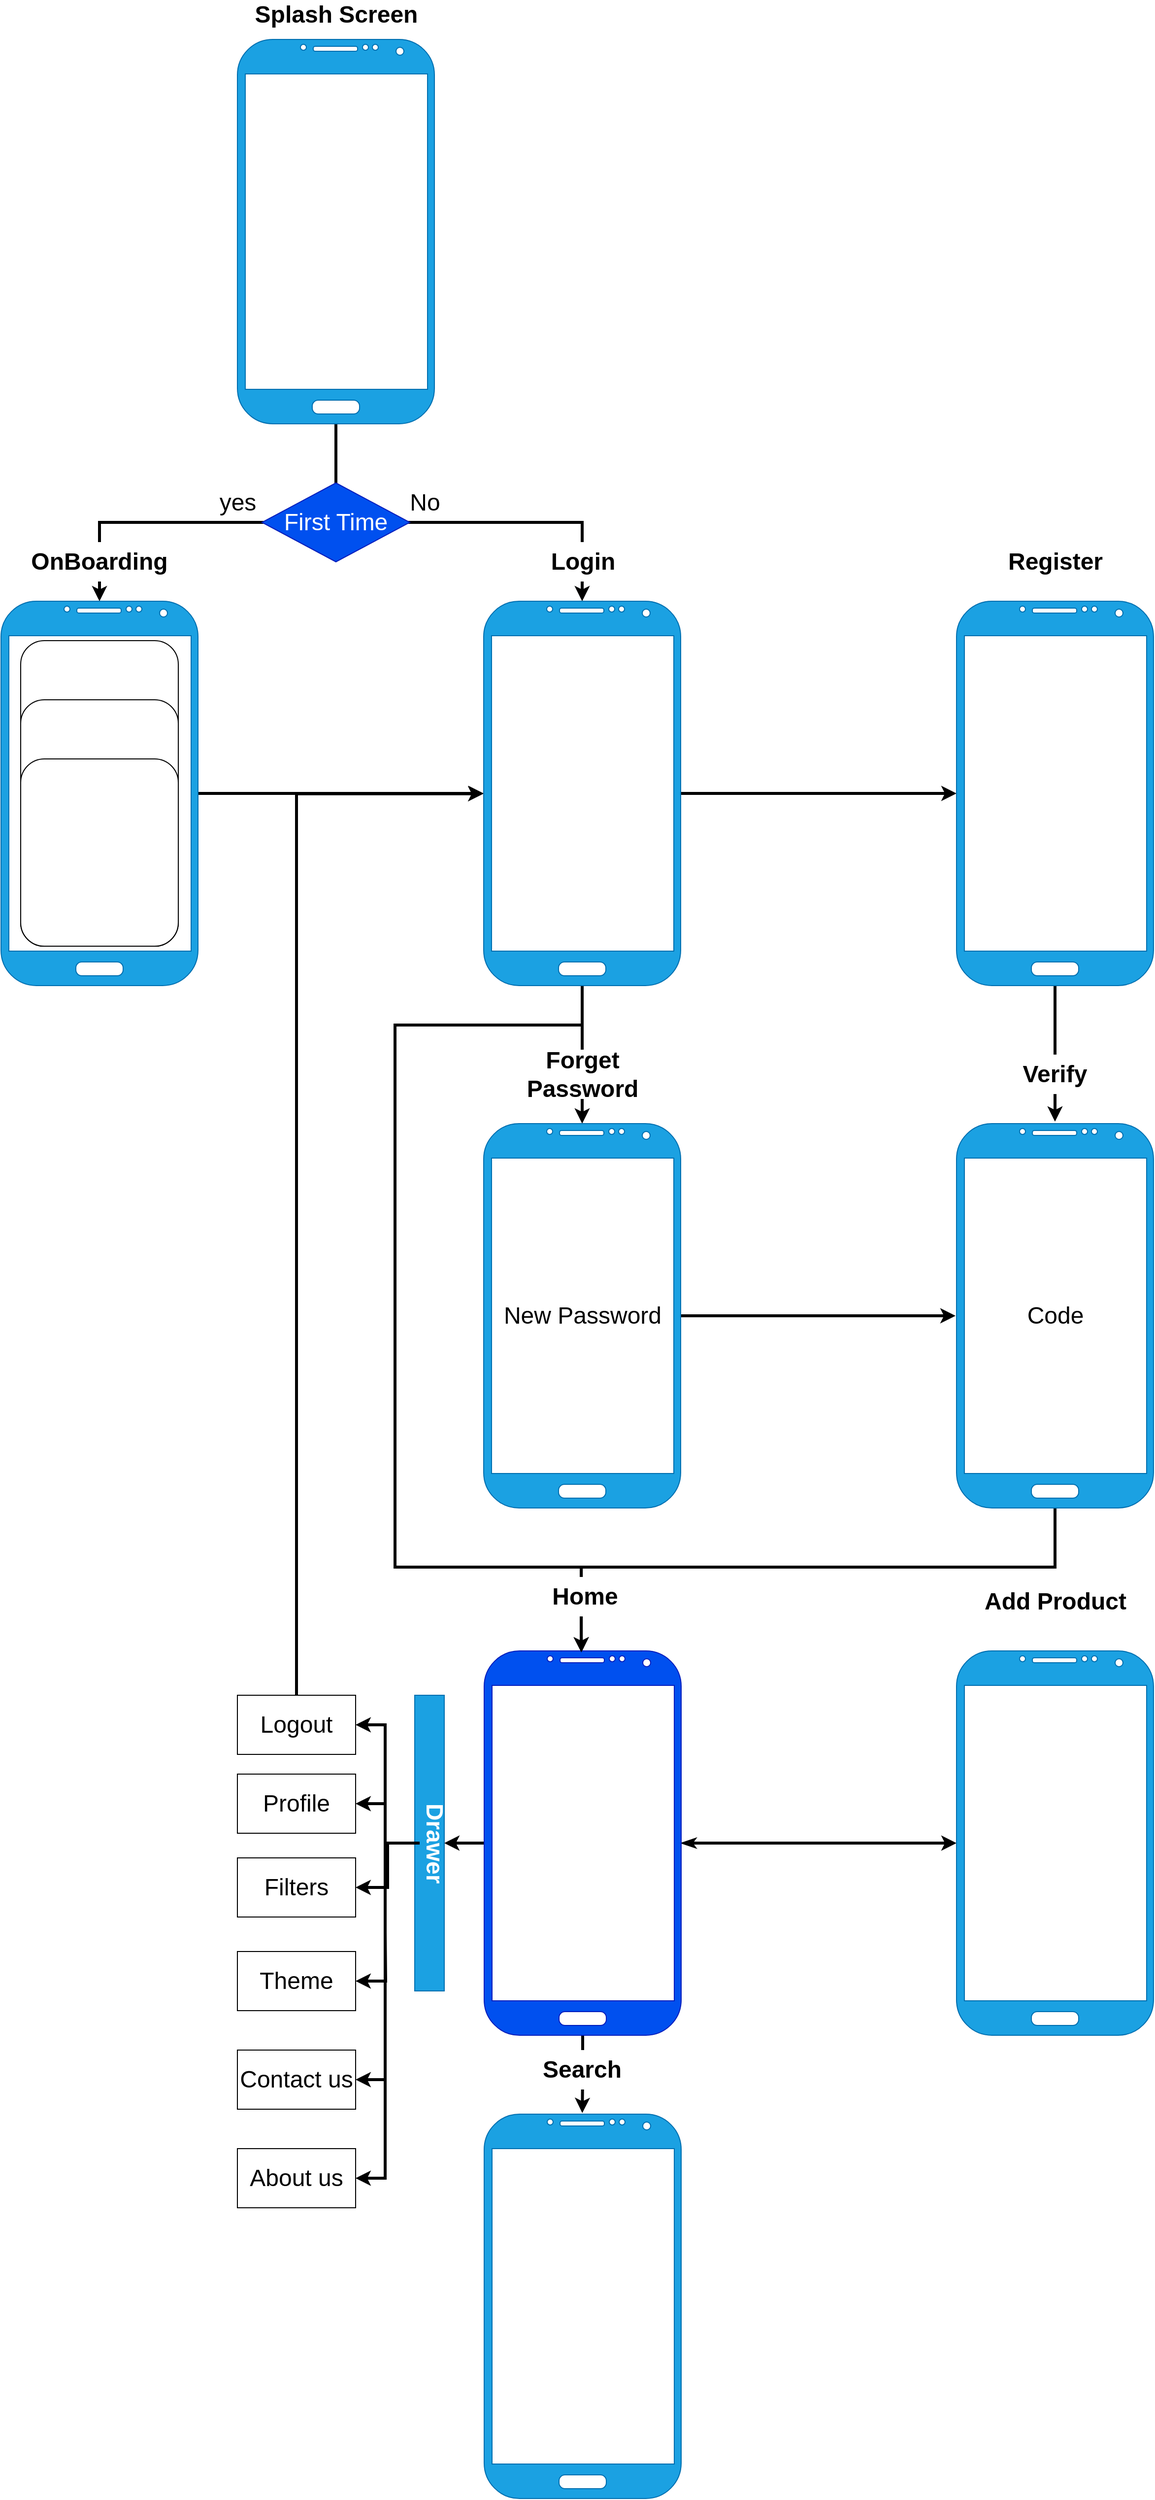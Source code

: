<mxfile version="15.8.4" type="device"><diagram id="EtVjEJ-b4gVne_3pj-c3" name="Page-1"><mxGraphModel dx="1734" dy="3046" grid="1" gridSize="10" guides="1" tooltips="1" connect="1" arrows="1" fold="1" page="1" pageScale="1" pageWidth="1200" pageHeight="1920" math="0" shadow="0"><root><mxCell id="0"/><mxCell id="1" parent="0"/><mxCell id="OVq8gaDZEWCVUlRlbPW3-7" style="edgeStyle=orthogonalEdgeStyle;orthogonalLoop=1;jettySize=auto;html=1;fontSize=16;strokeWidth=3;rounded=0;" parent="1" source="OVq8gaDZEWCVUlRlbPW3-1" target="OVq8gaDZEWCVUlRlbPW3-6" edge="1"><mxGeometry relative="1" as="geometry"/></mxCell><mxCell id="R-u3Dufcoq6IWOHgADUn-44" value="" style="edgeStyle=orthogonalEdgeStyle;orthogonalLoop=1;jettySize=auto;html=1;fontSize=24;startArrow=classic;startFill=1;endArrow=none;endFill=0;strokeWidth=3;rounded=0;" parent="1" source="OVq8gaDZEWCVUlRlbPW3-1" target="R-u3Dufcoq6IWOHgADUn-43" edge="1"><mxGeometry relative="1" as="geometry"><Array as="points"><mxPoint x="110" y="-40"/><mxPoint x="350" y="-40"/></Array></mxGeometry></mxCell><mxCell id="OVq8gaDZEWCVUlRlbPW3-1" value="" style="verticalLabelPosition=bottom;verticalAlign=top;html=1;shadow=0;dashed=0;strokeWidth=1;shape=mxgraph.android.phone2;strokeColor=#006EAF;fillColor=#1ba1e2;fontColor=#ffffff;rounded=0;" parent="1" vertex="1"><mxGeometry x="10" y="40" width="200" height="390" as="geometry"/></mxCell><mxCell id="OVq8gaDZEWCVUlRlbPW3-3" value="" style="whiteSpace=wrap;html=1;fontSize=16;rounded=1;" parent="1" vertex="1"><mxGeometry x="30" y="80" width="160" height="310" as="geometry"/></mxCell><mxCell id="OVq8gaDZEWCVUlRlbPW3-4" value="" style="whiteSpace=wrap;html=1;fontSize=16;rounded=1;" parent="1" vertex="1"><mxGeometry x="30" y="140" width="160" height="250" as="geometry"/></mxCell><mxCell id="OVq8gaDZEWCVUlRlbPW3-5" value="" style="whiteSpace=wrap;html=1;fontSize=16;rounded=1;" parent="1" vertex="1"><mxGeometry x="30" y="200" width="160" height="190" as="geometry"/></mxCell><mxCell id="OVq8gaDZEWCVUlRlbPW3-10" style="edgeStyle=orthogonalEdgeStyle;orthogonalLoop=1;jettySize=auto;html=1;fontSize=16;strokeWidth=3;rounded=0;" parent="1" source="OVq8gaDZEWCVUlRlbPW3-6" target="OVq8gaDZEWCVUlRlbPW3-9" edge="1"><mxGeometry relative="1" as="geometry"/></mxCell><mxCell id="R-u3Dufcoq6IWOHgADUn-10" style="edgeStyle=orthogonalEdgeStyle;orthogonalLoop=1;jettySize=auto;html=1;entryX=0.5;entryY=0;entryDx=0;entryDy=0;entryPerimeter=0;fontSize=24;strokeWidth=3;rounded=0;" parent="1" source="OVq8gaDZEWCVUlRlbPW3-6" target="R-u3Dufcoq6IWOHgADUn-9" edge="1"><mxGeometry relative="1" as="geometry"/></mxCell><mxCell id="R-u3Dufcoq6IWOHgADUn-41" style="edgeStyle=orthogonalEdgeStyle;orthogonalLoop=1;jettySize=auto;html=1;fontSize=24;startArrow=none;startFill=0;endArrow=classic;endFill=1;strokeWidth=3;entryX=0.494;entryY=0.004;entryDx=0;entryDy=0;entryPerimeter=0;rounded=0;" parent="1" source="OVq8gaDZEWCVUlRlbPW3-6" target="OVq8gaDZEWCVUlRlbPW3-12" edge="1"><mxGeometry relative="1" as="geometry"><mxPoint x="600" y="1110" as="targetPoint"/><Array as="points"><mxPoint x="600" y="470"/><mxPoint x="410" y="470"/><mxPoint x="410" y="1020"/><mxPoint x="599" y="1020"/><mxPoint x="599" y="1090"/><mxPoint x="599" y="1090"/></Array></mxGeometry></mxCell><mxCell id="R-u3Dufcoq6IWOHgADUn-49" style="edgeStyle=orthogonalEdgeStyle;orthogonalLoop=1;jettySize=auto;html=1;fontSize=24;startArrow=classic;startFill=1;endArrow=none;endFill=0;strokeWidth=3;rounded=0;" parent="1" source="OVq8gaDZEWCVUlRlbPW3-6" edge="1"><mxGeometry relative="1" as="geometry"><mxPoint x="350" y="-140" as="targetPoint"/><Array as="points"><mxPoint x="600" y="-40"/><mxPoint x="350" y="-40"/></Array></mxGeometry></mxCell><mxCell id="OVq8gaDZEWCVUlRlbPW3-6" value="" style="verticalLabelPosition=bottom;verticalAlign=top;html=1;shadow=0;dashed=0;strokeWidth=1;shape=mxgraph.android.phone2;strokeColor=#006EAF;fillColor=#1ba1e2;fontColor=#ffffff;rounded=0;" parent="1" vertex="1"><mxGeometry x="500" y="40" width="200" height="390" as="geometry"/></mxCell><mxCell id="R-u3Dufcoq6IWOHgADUn-2" style="edgeStyle=orthogonalEdgeStyle;orthogonalLoop=1;jettySize=auto;html=1;strokeWidth=3;rounded=0;" parent="1" source="OVq8gaDZEWCVUlRlbPW3-9" edge="1"><mxGeometry relative="1" as="geometry"><mxPoint x="1080" y="568" as="targetPoint"/><Array as="points"><mxPoint x="1080" y="520"/><mxPoint x="1080" y="520"/></Array></mxGeometry></mxCell><mxCell id="OVq8gaDZEWCVUlRlbPW3-9" value="" style="verticalLabelPosition=bottom;verticalAlign=top;html=1;shadow=0;dashed=0;strokeWidth=1;shape=mxgraph.android.phone2;strokeColor=#006EAF;fillColor=#1ba1e2;fontColor=#ffffff;rounded=0;" parent="1" vertex="1"><mxGeometry x="980" y="40" width="200" height="390" as="geometry"/></mxCell><mxCell id="OVq8gaDZEWCVUlRlbPW3-11" value="&lt;font style=&quot;font-size: 24px&quot;&gt;&lt;b&gt;Register&lt;/b&gt;&lt;/font&gt;" style="text;html=1;align=center;verticalAlign=middle;resizable=0;points=[];autosize=1;strokeColor=none;fillColor=none;fontSize=16;rounded=0;" parent="1" vertex="1"><mxGeometry x="1025" y="-15" width="110" height="30" as="geometry"/></mxCell><mxCell id="OVq8gaDZEWCVUlRlbPW3-36" style="edgeStyle=orthogonalEdgeStyle;orthogonalLoop=1;jettySize=auto;html=1;fontSize=24;strokeWidth=3;startArrow=classicThin;startFill=0;rounded=0;" parent="1" source="OVq8gaDZEWCVUlRlbPW3-12" target="OVq8gaDZEWCVUlRlbPW3-34" edge="1"><mxGeometry relative="1" as="geometry"/></mxCell><mxCell id="R-u3Dufcoq6IWOHgADUn-24" value="" style="edgeStyle=orthogonalEdgeStyle;orthogonalLoop=1;jettySize=auto;html=1;fontSize=24;startArrow=none;startFill=0;strokeWidth=3;rounded=0;" parent="1" source="OVq8gaDZEWCVUlRlbPW3-12" target="R-u3Dufcoq6IWOHgADUn-23" edge="1"><mxGeometry relative="1" as="geometry"/></mxCell><mxCell id="R-u3Dufcoq6IWOHgADUn-39" style="edgeStyle=orthogonalEdgeStyle;orthogonalLoop=1;jettySize=auto;html=1;entryX=0.498;entryY=-0.003;entryDx=0;entryDy=0;entryPerimeter=0;fontSize=24;startArrow=none;startFill=0;endArrow=classic;endFill=1;strokeWidth=3;rounded=0;" parent="1" source="OVq8gaDZEWCVUlRlbPW3-12" target="R-u3Dufcoq6IWOHgADUn-35" edge="1"><mxGeometry relative="1" as="geometry"/></mxCell><mxCell id="OVq8gaDZEWCVUlRlbPW3-12" value="" style="verticalLabelPosition=bottom;verticalAlign=top;html=1;shadow=0;dashed=0;strokeWidth=1;shape=mxgraph.android.phone2;strokeColor=#001DBC;fillColor=#0050ef;fontColor=#ffffff;rounded=0;" parent="1" vertex="1"><mxGeometry x="500.5" y="1105" width="200" height="390" as="geometry"/></mxCell><mxCell id="OVq8gaDZEWCVUlRlbPW3-34" value="" style="verticalLabelPosition=bottom;verticalAlign=top;html=1;shadow=0;dashed=0;strokeWidth=1;shape=mxgraph.android.phone2;strokeColor=#006EAF;fillColor=#1ba1e2;fontColor=#ffffff;rounded=0;" parent="1" vertex="1"><mxGeometry x="980" y="1105" width="200" height="390" as="geometry"/></mxCell><mxCell id="OVq8gaDZEWCVUlRlbPW3-37" value="&lt;b&gt;Add Product&lt;/b&gt;" style="text;html=1;align=center;verticalAlign=middle;resizable=0;points=[];autosize=1;strokeColor=none;fillColor=none;fontSize=24;rounded=0;" parent="1" vertex="1"><mxGeometry x="1000" y="1040" width="160" height="30" as="geometry"/></mxCell><mxCell id="R-u3Dufcoq6IWOHgADUn-16" style="edgeStyle=orthogonalEdgeStyle;orthogonalLoop=1;jettySize=auto;html=1;entryX=0.493;entryY=0.004;entryDx=0;entryDy=0;entryPerimeter=0;fontSize=24;strokeWidth=3;rounded=0;" parent="1" source="R-u3Dufcoq6IWOHgADUn-1" target="OVq8gaDZEWCVUlRlbPW3-12" edge="1"><mxGeometry relative="1" as="geometry"><Array as="points"><mxPoint x="1080" y="1020"/><mxPoint x="599" y="1020"/></Array></mxGeometry></mxCell><mxCell id="R-u3Dufcoq6IWOHgADUn-1" value="" style="verticalLabelPosition=bottom;verticalAlign=top;html=1;shadow=0;dashed=0;strokeWidth=1;shape=mxgraph.android.phone2;strokeColor=#006EAF;fillColor=#1ba1e2;fontColor=#ffffff;rounded=0;" parent="1" vertex="1"><mxGeometry x="980" y="570" width="200" height="390" as="geometry"/></mxCell><mxCell id="R-u3Dufcoq6IWOHgADUn-3" value="&lt;font style=&quot;font-size: 24px&quot;&gt;&lt;b&gt;Verify&lt;/b&gt;&lt;/font&gt;" style="whiteSpace=wrap;html=1;strokeColor=none;rounded=0;" parent="1" vertex="1"><mxGeometry x="1030" y="500" width="100" height="40" as="geometry"/></mxCell><mxCell id="R-u3Dufcoq6IWOHgADUn-15" style="edgeStyle=orthogonalEdgeStyle;orthogonalLoop=1;jettySize=auto;html=1;entryX=-0.005;entryY=0.5;entryDx=0;entryDy=0;entryPerimeter=0;fontSize=24;strokeWidth=3;rounded=0;" parent="1" source="R-u3Dufcoq6IWOHgADUn-9" target="R-u3Dufcoq6IWOHgADUn-1" edge="1"><mxGeometry relative="1" as="geometry"/></mxCell><mxCell id="R-u3Dufcoq6IWOHgADUn-9" value="" style="verticalLabelPosition=bottom;verticalAlign=top;html=1;shadow=0;dashed=0;strokeWidth=1;shape=mxgraph.android.phone2;strokeColor=#006EAF;fillColor=#1ba1e2;fontColor=#ffffff;rounded=0;" parent="1" vertex="1"><mxGeometry x="500" y="570" width="200" height="390" as="geometry"/></mxCell><mxCell id="R-u3Dufcoq6IWOHgADUn-14" value="&lt;b&gt;Forget Password&lt;/b&gt;" style="whiteSpace=wrap;html=1;fontSize=24;strokeColor=none;rounded=0;" parent="1" vertex="1"><mxGeometry x="543" y="495" width="115" height="50" as="geometry"/></mxCell><mxCell id="R-u3Dufcoq6IWOHgADUn-17" value="&lt;b&gt;Home&lt;/b&gt;" style="whiteSpace=wrap;html=1;fontSize=24;strokeColor=none;rounded=0;" parent="1" vertex="1"><mxGeometry x="548" y="1030" width="110" height="40" as="geometry"/></mxCell><mxCell id="R-u3Dufcoq6IWOHgADUn-18" value="New Password" style="text;html=1;align=center;verticalAlign=middle;resizable=0;points=[];autosize=1;strokeColor=none;fillColor=none;fontSize=24;rounded=0;" parent="1" vertex="1"><mxGeometry x="510" y="750" width="180" height="30" as="geometry"/></mxCell><mxCell id="R-u3Dufcoq6IWOHgADUn-19" value="Code" style="text;html=1;align=center;verticalAlign=middle;resizable=0;points=[];autosize=1;strokeColor=none;fillColor=none;fontSize=24;rounded=0;" parent="1" vertex="1"><mxGeometry x="1045" y="750" width="70" height="30" as="geometry"/></mxCell><mxCell id="R-u3Dufcoq6IWOHgADUn-23" value="" style="whiteSpace=wrap;html=1;shadow=0;dashed=0;fontColor=#ffffff;verticalAlign=top;strokeColor=#006EAF;strokeWidth=1;fillColor=#1ba1e2;rounded=0;" parent="1" vertex="1"><mxGeometry x="430" y="1150" width="30" height="300" as="geometry"/></mxCell><mxCell id="R-u3Dufcoq6IWOHgADUn-30" style="edgeStyle=orthogonalEdgeStyle;orthogonalLoop=1;jettySize=auto;html=1;fontSize=24;startArrow=classic;startFill=1;strokeWidth=3;endArrow=none;endFill=0;rounded=0;" parent="1" source="R-u3Dufcoq6IWOHgADUn-25" target="R-u3Dufcoq6IWOHgADUn-23" edge="1"><mxGeometry relative="1" as="geometry"/></mxCell><mxCell id="R-u3Dufcoq6IWOHgADUn-25" value="Logout" style="whiteSpace=wrap;html=1;fontSize=24;rounded=0;" parent="1" vertex="1"><mxGeometry x="250" y="1150" width="120" height="60" as="geometry"/></mxCell><mxCell id="R-u3Dufcoq6IWOHgADUn-31" style="edgeStyle=orthogonalEdgeStyle;orthogonalLoop=1;jettySize=auto;html=1;entryX=0;entryY=0.5;entryDx=0;entryDy=0;fontSize=24;startArrow=classic;startFill=1;endArrow=none;endFill=0;strokeWidth=3;rounded=0;" parent="1" source="R-u3Dufcoq6IWOHgADUn-26" target="R-u3Dufcoq6IWOHgADUn-23" edge="1"><mxGeometry relative="1" as="geometry"/></mxCell><mxCell id="R-u3Dufcoq6IWOHgADUn-26" value="Profile" style="whiteSpace=wrap;html=1;fontSize=24;rounded=0;" parent="1" vertex="1"><mxGeometry x="250" y="1230" width="120" height="60" as="geometry"/></mxCell><mxCell id="R-u3Dufcoq6IWOHgADUn-32" style="edgeStyle=orthogonalEdgeStyle;orthogonalLoop=1;jettySize=auto;html=1;entryX=0;entryY=0.5;entryDx=0;entryDy=0;fontSize=24;startArrow=classic;startFill=1;endArrow=none;endFill=0;strokeWidth=3;rounded=0;" parent="1" source="R-u3Dufcoq6IWOHgADUn-28" target="R-u3Dufcoq6IWOHgADUn-23" edge="1"><mxGeometry relative="1" as="geometry"/></mxCell><mxCell id="R-u3Dufcoq6IWOHgADUn-28" value="Contact us" style="whiteSpace=wrap;html=1;fontSize=24;rounded=0;" parent="1" vertex="1"><mxGeometry x="250" y="1510" width="120" height="60" as="geometry"/></mxCell><mxCell id="R-u3Dufcoq6IWOHgADUn-33" style="edgeStyle=orthogonalEdgeStyle;orthogonalLoop=1;jettySize=auto;html=1;entryX=0;entryY=0.5;entryDx=0;entryDy=0;fontSize=24;startArrow=classic;startFill=1;endArrow=none;endFill=0;strokeWidth=3;rounded=0;" parent="1" source="R-u3Dufcoq6IWOHgADUn-29" target="R-u3Dufcoq6IWOHgADUn-23" edge="1"><mxGeometry relative="1" as="geometry"><Array as="points"><mxPoint x="310" y="1640"/><mxPoint x="400" y="1640"/><mxPoint x="400" y="1300"/></Array></mxGeometry></mxCell><mxCell id="R-u3Dufcoq6IWOHgADUn-57" style="edgeStyle=orthogonalEdgeStyle;orthogonalLoop=1;jettySize=auto;html=1;entryX=-0.002;entryY=0.501;entryDx=0;entryDy=0;entryPerimeter=0;fontSize=24;startArrow=none;startFill=0;endArrow=classic;endFill=1;strokeWidth=3;exitX=0.5;exitY=0;exitDx=0;exitDy=0;rounded=0;" parent="1" source="R-u3Dufcoq6IWOHgADUn-25" target="OVq8gaDZEWCVUlRlbPW3-6" edge="1"><mxGeometry relative="1" as="geometry"><Array as="points"><mxPoint x="310" y="235"/></Array></mxGeometry></mxCell><mxCell id="R-u3Dufcoq6IWOHgADUn-29" value="About us" style="whiteSpace=wrap;html=1;fontSize=24;rounded=0;" parent="1" vertex="1"><mxGeometry x="250" y="1610" width="120" height="60" as="geometry"/></mxCell><mxCell id="R-u3Dufcoq6IWOHgADUn-35" value="" style="verticalLabelPosition=bottom;verticalAlign=top;html=1;shadow=0;dashed=0;strokeWidth=1;shape=mxgraph.android.phone2;strokeColor=#006EAF;fillColor=#1ba1e2;fontColor=#ffffff;rounded=0;" parent="1" vertex="1"><mxGeometry x="500.5" y="1575" width="200" height="390" as="geometry"/></mxCell><mxCell id="R-u3Dufcoq6IWOHgADUn-40" value="&lt;b&gt;Search&lt;/b&gt;" style="whiteSpace=wrap;html=1;fontSize=24;strokeColor=none;rounded=0;" parent="1" vertex="1"><mxGeometry x="540" y="1510" width="120" height="40" as="geometry"/></mxCell><mxCell id="R-u3Dufcoq6IWOHgADUn-43" value="" style="verticalLabelPosition=bottom;verticalAlign=top;html=1;shadow=0;dashed=0;strokeWidth=1;shape=mxgraph.android.phone2;strokeColor=#006EAF;fillColor=#1ba1e2;fontColor=#ffffff;rounded=0;" parent="1" vertex="1"><mxGeometry x="250" y="-530" width="200" height="390" as="geometry"/></mxCell><mxCell id="R-u3Dufcoq6IWOHgADUn-45" value="&lt;b&gt;OnBoarding&lt;/b&gt;" style="whiteSpace=wrap;html=1;fontSize=24;strokeColor=none;rounded=0;" parent="1" vertex="1"><mxGeometry x="35" y="-20" width="150" height="40" as="geometry"/></mxCell><mxCell id="R-u3Dufcoq6IWOHgADUn-50" value="&lt;b&gt;Login&lt;/b&gt;" style="whiteSpace=wrap;html=1;fontSize=24;strokeColor=none;rounded=0;" parent="1" vertex="1"><mxGeometry x="540.5" y="-20" width="120" height="40" as="geometry"/></mxCell><mxCell id="R-u3Dufcoq6IWOHgADUn-52" value="&lt;b&gt;Splash Screen&lt;/b&gt;" style="text;html=1;align=center;verticalAlign=middle;resizable=0;points=[];autosize=1;strokeColor=none;fillColor=none;fontSize=24;rounded=0;" parent="1" vertex="1"><mxGeometry x="260" y="-570" width="180" height="30" as="geometry"/></mxCell><mxCell id="R-u3Dufcoq6IWOHgADUn-53" value="First Time" style="rhombus;whiteSpace=wrap;html=1;fontSize=24;rounded=0;fillColor=#0050ef;fontColor=#ffffff;strokeColor=#001DBC;" parent="1" vertex="1"><mxGeometry x="275" y="-80" width="150" height="80" as="geometry"/></mxCell><mxCell id="R-u3Dufcoq6IWOHgADUn-54" value="yes" style="text;html=1;align=center;verticalAlign=middle;resizable=0;points=[];autosize=1;strokeColor=none;fillColor=none;fontSize=24;rounded=0;" parent="1" vertex="1"><mxGeometry x="225" y="-75" width="50" height="30" as="geometry"/></mxCell><mxCell id="R-u3Dufcoq6IWOHgADUn-55" value="No" style="text;html=1;align=center;verticalAlign=middle;resizable=0;points=[];autosize=1;strokeColor=none;fillColor=none;fontSize=24;rounded=0;" parent="1" vertex="1"><mxGeometry x="415" y="-75" width="50" height="30" as="geometry"/></mxCell><mxCell id="mDZ7UN3XDrr17pYvwRcn-15" style="edgeStyle=orthogonalEdgeStyle;rounded=0;orthogonalLoop=1;jettySize=auto;html=1;fontSize=24;strokeWidth=3;endFill=0;endArrow=none;startFill=1;startArrow=classic;exitX=1;exitY=0.5;exitDx=0;exitDy=0;" edge="1" parent="1" source="mDZ7UN3XDrr17pYvwRcn-12" target="R-u3Dufcoq6IWOHgADUn-58"><mxGeometry relative="1" as="geometry"><mxPoint x="220" y="1410" as="targetPoint"/></mxGeometry></mxCell><mxCell id="R-u3Dufcoq6IWOHgADUn-58" value="&lt;b&gt;&lt;font color=&quot;#ffffff&quot;&gt;Drawer&lt;/font&gt;&lt;/b&gt;" style="text;html=1;align=center;verticalAlign=middle;resizable=0;points=[];autosize=1;strokeColor=none;fillColor=none;fontSize=24;rotation=90;rounded=0;" parent="1" vertex="1"><mxGeometry x="400" y="1285" width="100" height="30" as="geometry"/></mxCell><mxCell id="mDZ7UN3XDrr17pYvwRcn-12" value="Filters" style="whiteSpace=wrap;html=1;fontSize=24;rounded=0;" vertex="1" parent="1"><mxGeometry x="250" y="1315" width="120" height="60" as="geometry"/></mxCell><mxCell id="mDZ7UN3XDrr17pYvwRcn-22" style="edgeStyle=orthogonalEdgeStyle;rounded=0;orthogonalLoop=1;jettySize=auto;html=1;fontSize=24;strokeWidth=3;endFill=0;endArrow=none;startFill=1;startArrow=classic;exitX=1;exitY=0.5;exitDx=0;exitDy=0;" edge="1" parent="1" source="mDZ7UN3XDrr17pYvwRcn-23"><mxGeometry relative="1" as="geometry"><mxPoint x="400" y="1390" as="targetPoint"/></mxGeometry></mxCell><mxCell id="mDZ7UN3XDrr17pYvwRcn-23" value="Theme" style="whiteSpace=wrap;html=1;fontSize=24;rounded=0;" vertex="1" parent="1"><mxGeometry x="250" y="1410" width="120" height="60" as="geometry"/></mxCell></root></mxGraphModel></diagram></mxfile>